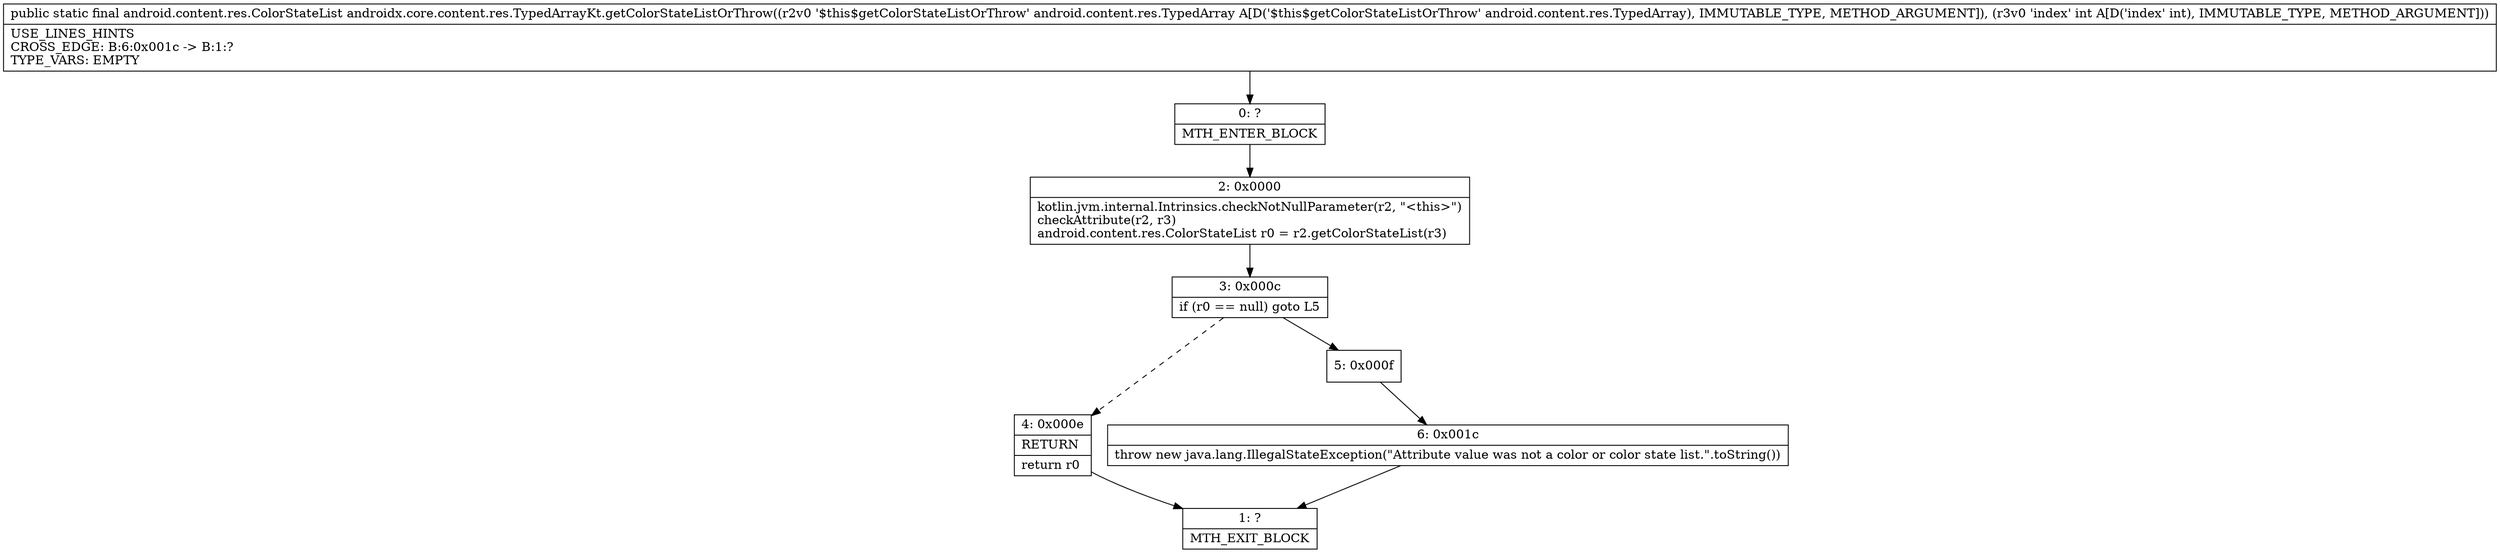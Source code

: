 digraph "CFG forandroidx.core.content.res.TypedArrayKt.getColorStateListOrThrow(Landroid\/content\/res\/TypedArray;I)Landroid\/content\/res\/ColorStateList;" {
Node_0 [shape=record,label="{0\:\ ?|MTH_ENTER_BLOCK\l}"];
Node_2 [shape=record,label="{2\:\ 0x0000|kotlin.jvm.internal.Intrinsics.checkNotNullParameter(r2, \"\<this\>\")\lcheckAttribute(r2, r3)\landroid.content.res.ColorStateList r0 = r2.getColorStateList(r3)\l}"];
Node_3 [shape=record,label="{3\:\ 0x000c|if (r0 == null) goto L5\l}"];
Node_4 [shape=record,label="{4\:\ 0x000e|RETURN\l|return r0\l}"];
Node_1 [shape=record,label="{1\:\ ?|MTH_EXIT_BLOCK\l}"];
Node_5 [shape=record,label="{5\:\ 0x000f}"];
Node_6 [shape=record,label="{6\:\ 0x001c|throw new java.lang.IllegalStateException(\"Attribute value was not a color or color state list.\".toString())\l}"];
MethodNode[shape=record,label="{public static final android.content.res.ColorStateList androidx.core.content.res.TypedArrayKt.getColorStateListOrThrow((r2v0 '$this$getColorStateListOrThrow' android.content.res.TypedArray A[D('$this$getColorStateListOrThrow' android.content.res.TypedArray), IMMUTABLE_TYPE, METHOD_ARGUMENT]), (r3v0 'index' int A[D('index' int), IMMUTABLE_TYPE, METHOD_ARGUMENT]))  | USE_LINES_HINTS\lCROSS_EDGE: B:6:0x001c \-\> B:1:?\lTYPE_VARS: EMPTY\l}"];
MethodNode -> Node_0;Node_0 -> Node_2;
Node_2 -> Node_3;
Node_3 -> Node_4[style=dashed];
Node_3 -> Node_5;
Node_4 -> Node_1;
Node_5 -> Node_6;
Node_6 -> Node_1;
}

